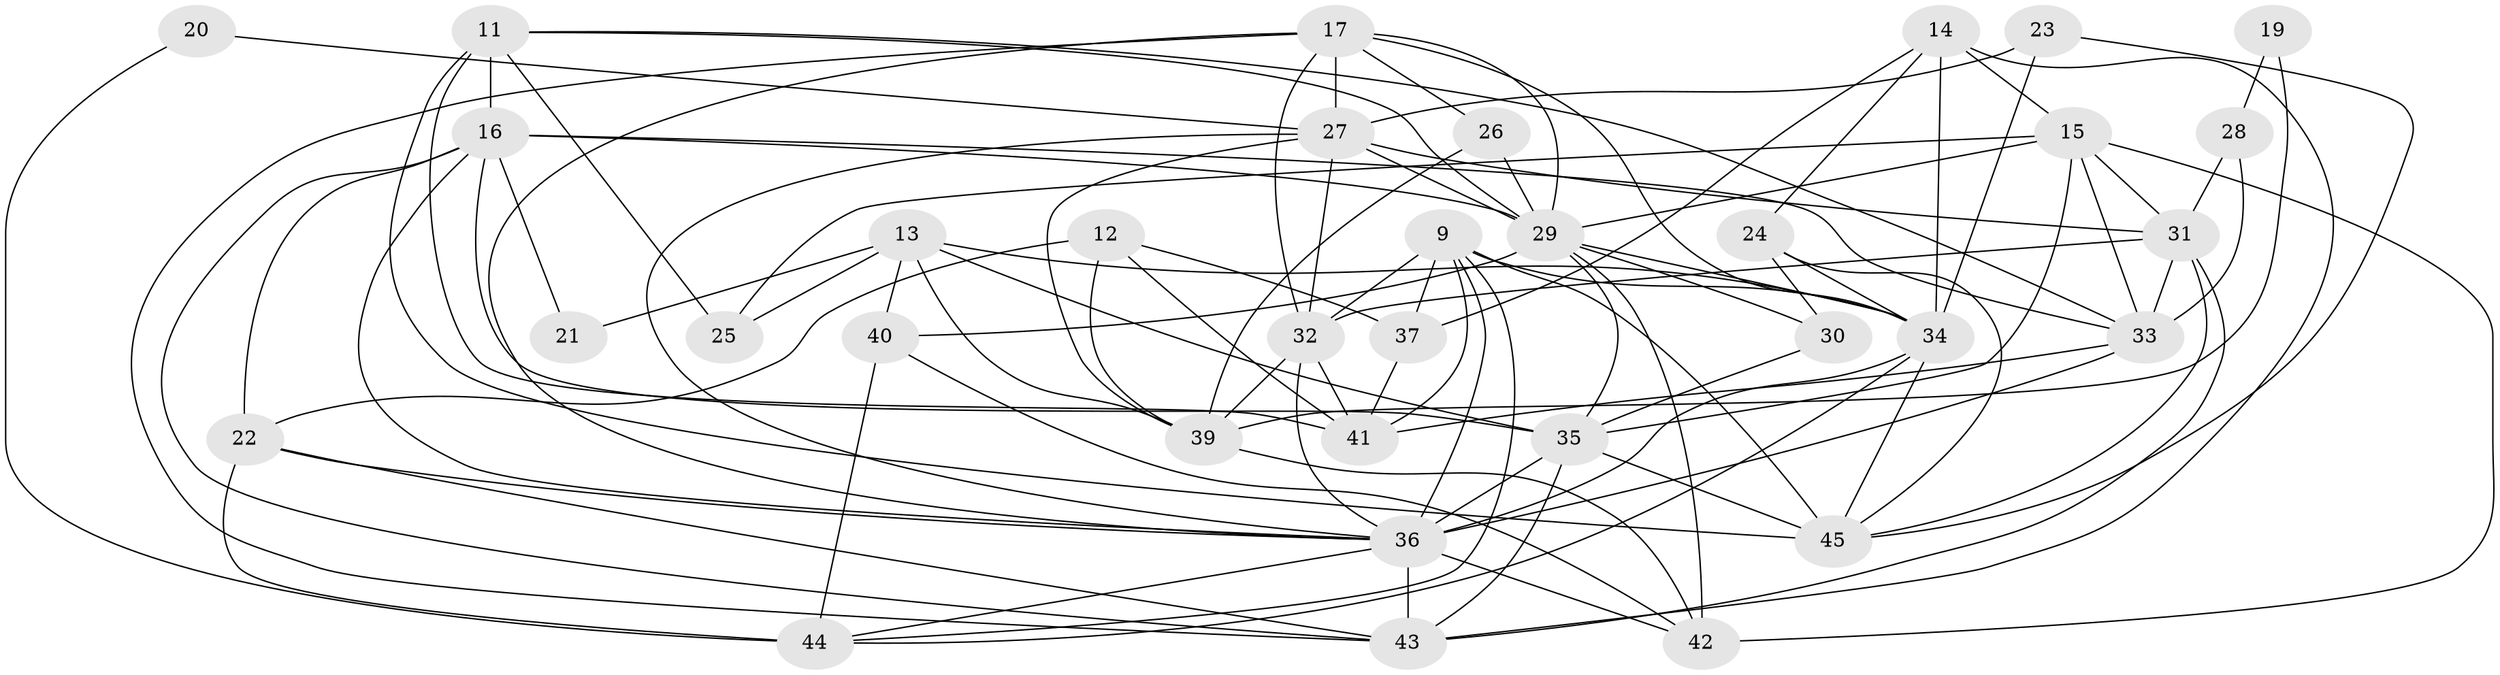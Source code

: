 // original degree distribution, {4: 0.1564625850340136, 2: 0.2653061224489796, 3: 0.16326530612244897, 0: 0.07482993197278912, 7: 0.04081632653061224, 1: 0.1292517006802721, 5: 0.08843537414965986, 6: 0.08163265306122448}
// Generated by graph-tools (version 1.1) at 2025/35/03/04/25 23:35:49]
// undirected, 34 vertices, 98 edges
graph export_dot {
  node [color=gray90,style=filled];
  9;
  11;
  12;
  13;
  14;
  15;
  16;
  17;
  19;
  20;
  21;
  22;
  23;
  24;
  25;
  26;
  27;
  28;
  29;
  30;
  31;
  32;
  33;
  34;
  35;
  36;
  37;
  39;
  40;
  41;
  42;
  43;
  44;
  45;
  9 -- 32 [weight=1.0];
  9 -- 34 [weight=1.0];
  9 -- 36 [weight=1.0];
  9 -- 37 [weight=1.0];
  9 -- 41 [weight=1.0];
  9 -- 44 [weight=1.0];
  9 -- 45 [weight=1.0];
  11 -- 16 [weight=2.0];
  11 -- 25 [weight=1.0];
  11 -- 29 [weight=1.0];
  11 -- 33 [weight=1.0];
  11 -- 41 [weight=1.0];
  11 -- 45 [weight=3.0];
  12 -- 22 [weight=1.0];
  12 -- 37 [weight=1.0];
  12 -- 39 [weight=1.0];
  12 -- 41 [weight=1.0];
  13 -- 21 [weight=1.0];
  13 -- 25 [weight=1.0];
  13 -- 34 [weight=1.0];
  13 -- 35 [weight=1.0];
  13 -- 39 [weight=1.0];
  13 -- 40 [weight=1.0];
  14 -- 15 [weight=1.0];
  14 -- 24 [weight=1.0];
  14 -- 34 [weight=2.0];
  14 -- 37 [weight=1.0];
  14 -- 43 [weight=1.0];
  15 -- 25 [weight=1.0];
  15 -- 29 [weight=1.0];
  15 -- 31 [weight=1.0];
  15 -- 33 [weight=1.0];
  15 -- 35 [weight=1.0];
  15 -- 42 [weight=1.0];
  16 -- 21 [weight=1.0];
  16 -- 22 [weight=1.0];
  16 -- 29 [weight=1.0];
  16 -- 33 [weight=1.0];
  16 -- 35 [weight=1.0];
  16 -- 36 [weight=1.0];
  16 -- 43 [weight=2.0];
  17 -- 26 [weight=1.0];
  17 -- 27 [weight=1.0];
  17 -- 29 [weight=1.0];
  17 -- 32 [weight=1.0];
  17 -- 34 [weight=1.0];
  17 -- 36 [weight=1.0];
  17 -- 43 [weight=1.0];
  19 -- 28 [weight=1.0];
  19 -- 39 [weight=1.0];
  20 -- 27 [weight=1.0];
  20 -- 44 [weight=1.0];
  22 -- 36 [weight=1.0];
  22 -- 43 [weight=1.0];
  22 -- 44 [weight=1.0];
  23 -- 27 [weight=1.0];
  23 -- 34 [weight=1.0];
  23 -- 45 [weight=1.0];
  24 -- 30 [weight=1.0];
  24 -- 34 [weight=1.0];
  24 -- 45 [weight=1.0];
  26 -- 29 [weight=1.0];
  26 -- 39 [weight=1.0];
  27 -- 29 [weight=1.0];
  27 -- 31 [weight=1.0];
  27 -- 32 [weight=1.0];
  27 -- 36 [weight=1.0];
  27 -- 39 [weight=1.0];
  28 -- 31 [weight=1.0];
  28 -- 33 [weight=2.0];
  29 -- 30 [weight=1.0];
  29 -- 34 [weight=2.0];
  29 -- 35 [weight=1.0];
  29 -- 40 [weight=5.0];
  29 -- 42 [weight=1.0];
  30 -- 35 [weight=1.0];
  31 -- 32 [weight=1.0];
  31 -- 33 [weight=2.0];
  31 -- 43 [weight=2.0];
  31 -- 45 [weight=1.0];
  32 -- 36 [weight=1.0];
  32 -- 39 [weight=1.0];
  32 -- 41 [weight=1.0];
  33 -- 36 [weight=1.0];
  33 -- 41 [weight=1.0];
  34 -- 36 [weight=1.0];
  34 -- 44 [weight=1.0];
  34 -- 45 [weight=1.0];
  35 -- 36 [weight=4.0];
  35 -- 43 [weight=1.0];
  35 -- 45 [weight=1.0];
  36 -- 42 [weight=1.0];
  36 -- 43 [weight=1.0];
  36 -- 44 [weight=1.0];
  37 -- 41 [weight=1.0];
  39 -- 42 [weight=1.0];
  40 -- 42 [weight=1.0];
  40 -- 44 [weight=1.0];
}
